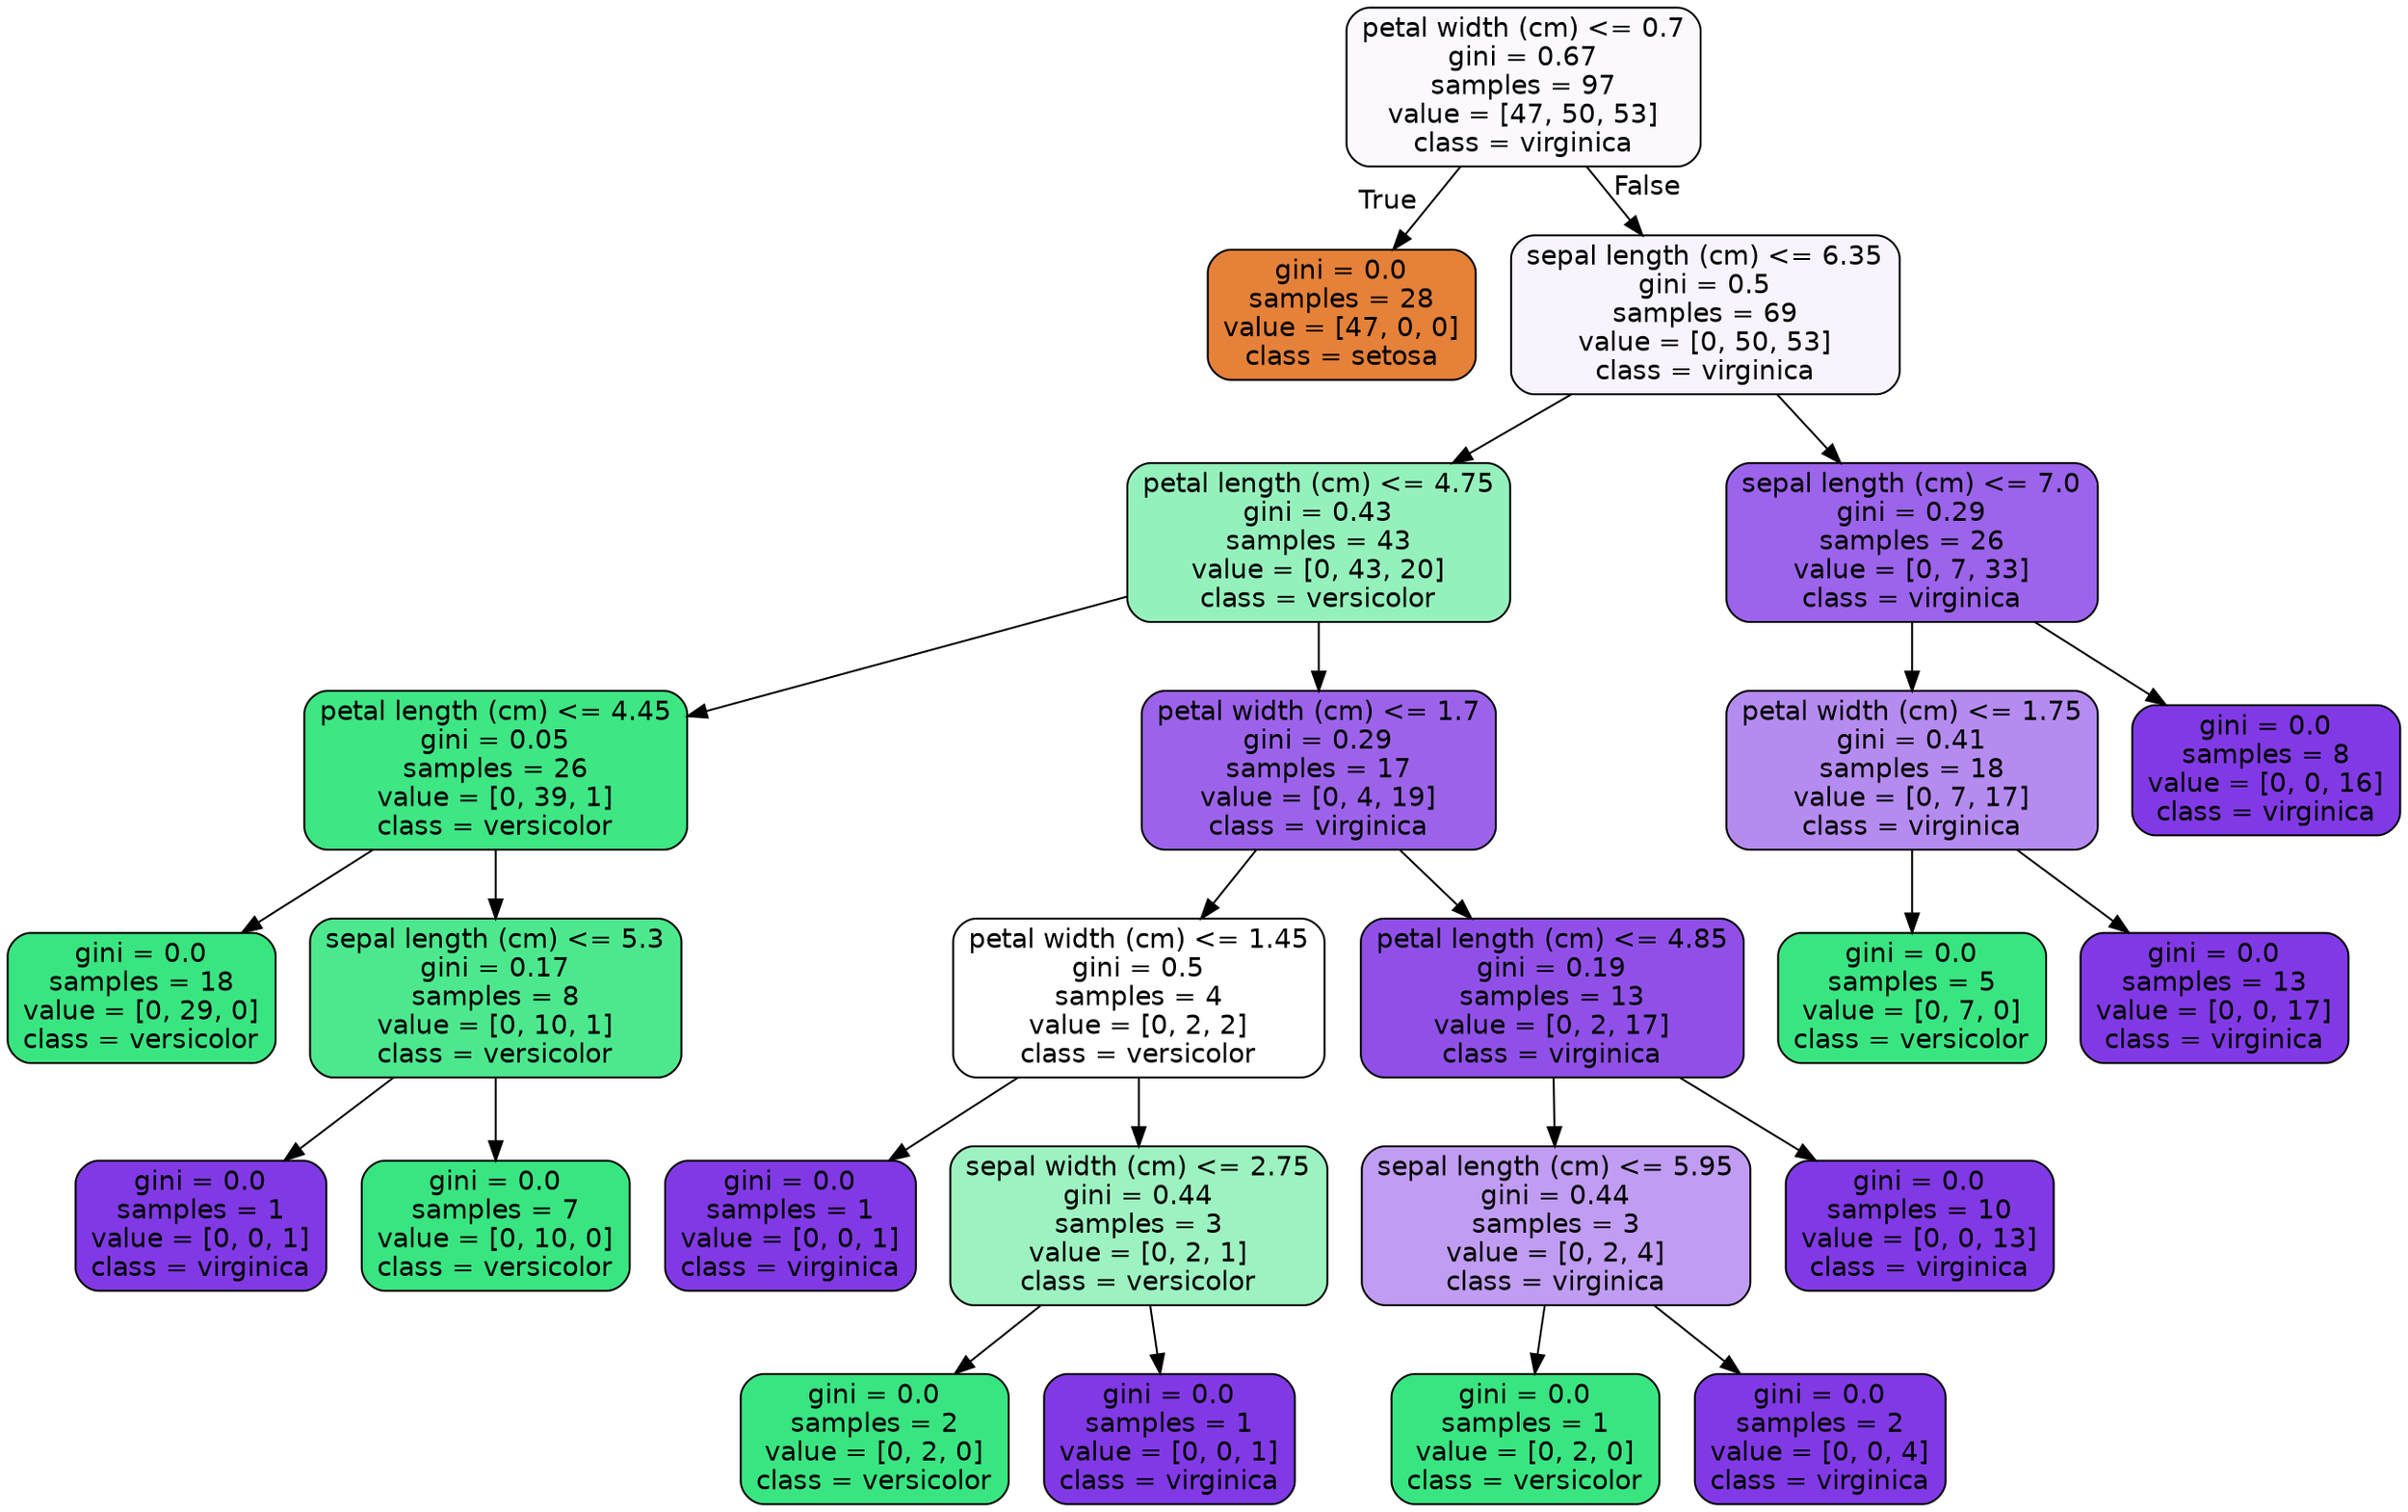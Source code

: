 digraph Tree {
node [shape=box, style="filled, rounded", color="black", fontname="helvetica"] ;
edge [fontname="helvetica"] ;
0 [label="petal width (cm) <= 0.7\ngini = 0.67\nsamples = 97\nvalue = [47, 50, 53]\nclass = virginica", fillcolor="#fbf9fe"] ;
1 [label="gini = 0.0\nsamples = 28\nvalue = [47, 0, 0]\nclass = setosa", fillcolor="#e58139"] ;
0 -> 1 [labeldistance=2.5, labelangle=45, headlabel="True"] ;
2 [label="sepal length (cm) <= 6.35\ngini = 0.5\nsamples = 69\nvalue = [0, 50, 53]\nclass = virginica", fillcolor="#f8f4fe"] ;
0 -> 2 [labeldistance=2.5, labelangle=-45, headlabel="False"] ;
3 [label="petal length (cm) <= 4.75\ngini = 0.43\nsamples = 43\nvalue = [0, 43, 20]\nclass = versicolor", fillcolor="#95f1bc"] ;
2 -> 3 ;
4 [label="petal length (cm) <= 4.45\ngini = 0.05\nsamples = 26\nvalue = [0, 39, 1]\nclass = versicolor", fillcolor="#3ee684"] ;
3 -> 4 ;
5 [label="gini = 0.0\nsamples = 18\nvalue = [0, 29, 0]\nclass = versicolor", fillcolor="#39e581"] ;
4 -> 5 ;
6 [label="sepal length (cm) <= 5.3\ngini = 0.17\nsamples = 8\nvalue = [0, 10, 1]\nclass = versicolor", fillcolor="#4de88e"] ;
4 -> 6 ;
7 [label="gini = 0.0\nsamples = 1\nvalue = [0, 0, 1]\nclass = virginica", fillcolor="#8139e5"] ;
6 -> 7 ;
8 [label="gini = 0.0\nsamples = 7\nvalue = [0, 10, 0]\nclass = versicolor", fillcolor="#39e581"] ;
6 -> 8 ;
9 [label="petal width (cm) <= 1.7\ngini = 0.29\nsamples = 17\nvalue = [0, 4, 19]\nclass = virginica", fillcolor="#9c63ea"] ;
3 -> 9 ;
10 [label="petal width (cm) <= 1.45\ngini = 0.5\nsamples = 4\nvalue = [0, 2, 2]\nclass = versicolor", fillcolor="#ffffff"] ;
9 -> 10 ;
11 [label="gini = 0.0\nsamples = 1\nvalue = [0, 0, 1]\nclass = virginica", fillcolor="#8139e5"] ;
10 -> 11 ;
12 [label="sepal width (cm) <= 2.75\ngini = 0.44\nsamples = 3\nvalue = [0, 2, 1]\nclass = versicolor", fillcolor="#9cf2c0"] ;
10 -> 12 ;
13 [label="gini = 0.0\nsamples = 2\nvalue = [0, 2, 0]\nclass = versicolor", fillcolor="#39e581"] ;
12 -> 13 ;
14 [label="gini = 0.0\nsamples = 1\nvalue = [0, 0, 1]\nclass = virginica", fillcolor="#8139e5"] ;
12 -> 14 ;
15 [label="petal length (cm) <= 4.85\ngini = 0.19\nsamples = 13\nvalue = [0, 2, 17]\nclass = virginica", fillcolor="#9050e8"] ;
9 -> 15 ;
16 [label="sepal length (cm) <= 5.95\ngini = 0.44\nsamples = 3\nvalue = [0, 2, 4]\nclass = virginica", fillcolor="#c09cf2"] ;
15 -> 16 ;
17 [label="gini = 0.0\nsamples = 1\nvalue = [0, 2, 0]\nclass = versicolor", fillcolor="#39e581"] ;
16 -> 17 ;
18 [label="gini = 0.0\nsamples = 2\nvalue = [0, 0, 4]\nclass = virginica", fillcolor="#8139e5"] ;
16 -> 18 ;
19 [label="gini = 0.0\nsamples = 10\nvalue = [0, 0, 13]\nclass = virginica", fillcolor="#8139e5"] ;
15 -> 19 ;
20 [label="sepal length (cm) <= 7.0\ngini = 0.29\nsamples = 26\nvalue = [0, 7, 33]\nclass = virginica", fillcolor="#9c63eb"] ;
2 -> 20 ;
21 [label="petal width (cm) <= 1.75\ngini = 0.41\nsamples = 18\nvalue = [0, 7, 17]\nclass = virginica", fillcolor="#b58bf0"] ;
20 -> 21 ;
22 [label="gini = 0.0\nsamples = 5\nvalue = [0, 7, 0]\nclass = versicolor", fillcolor="#39e581"] ;
21 -> 22 ;
23 [label="gini = 0.0\nsamples = 13\nvalue = [0, 0, 17]\nclass = virginica", fillcolor="#8139e5"] ;
21 -> 23 ;
24 [label="gini = 0.0\nsamples = 8\nvalue = [0, 0, 16]\nclass = virginica", fillcolor="#8139e5"] ;
20 -> 24 ;
}